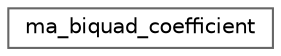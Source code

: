 digraph "Graphical Class Hierarchy"
{
 // LATEX_PDF_SIZE
  bgcolor="transparent";
  edge [fontname=Helvetica,fontsize=10,labelfontname=Helvetica,labelfontsize=10];
  node [fontname=Helvetica,fontsize=10,shape=box,height=0.2,width=0.4];
  rankdir="LR";
  Node0 [id="Node000000",label="ma_biquad_coefficient",height=0.2,width=0.4,color="grey40", fillcolor="white", style="filled",URL="$unionma__biquad__coefficient.html",tooltip=" "];
}
